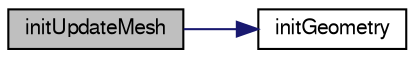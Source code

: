 digraph "initUpdateMesh"
{
  bgcolor="transparent";
  edge [fontname="FreeSans",fontsize="10",labelfontname="FreeSans",labelfontsize="10"];
  node [fontname="FreeSans",fontsize="10",shape=record];
  rankdir="LR";
  Node15 [label="initUpdateMesh",height=0.2,width=0.4,color="black", fillcolor="grey75", style="filled", fontcolor="black"];
  Node15 -> Node16 [color="midnightblue",fontsize="10",style="solid",fontname="FreeSans"];
  Node16 [label="initGeometry",height=0.2,width=0.4,color="black",URL="$a27322.html#a633b37f544e6c45c018011729ee1f7da",tooltip="Initialise the calculation of the patch geometry. "];
}
